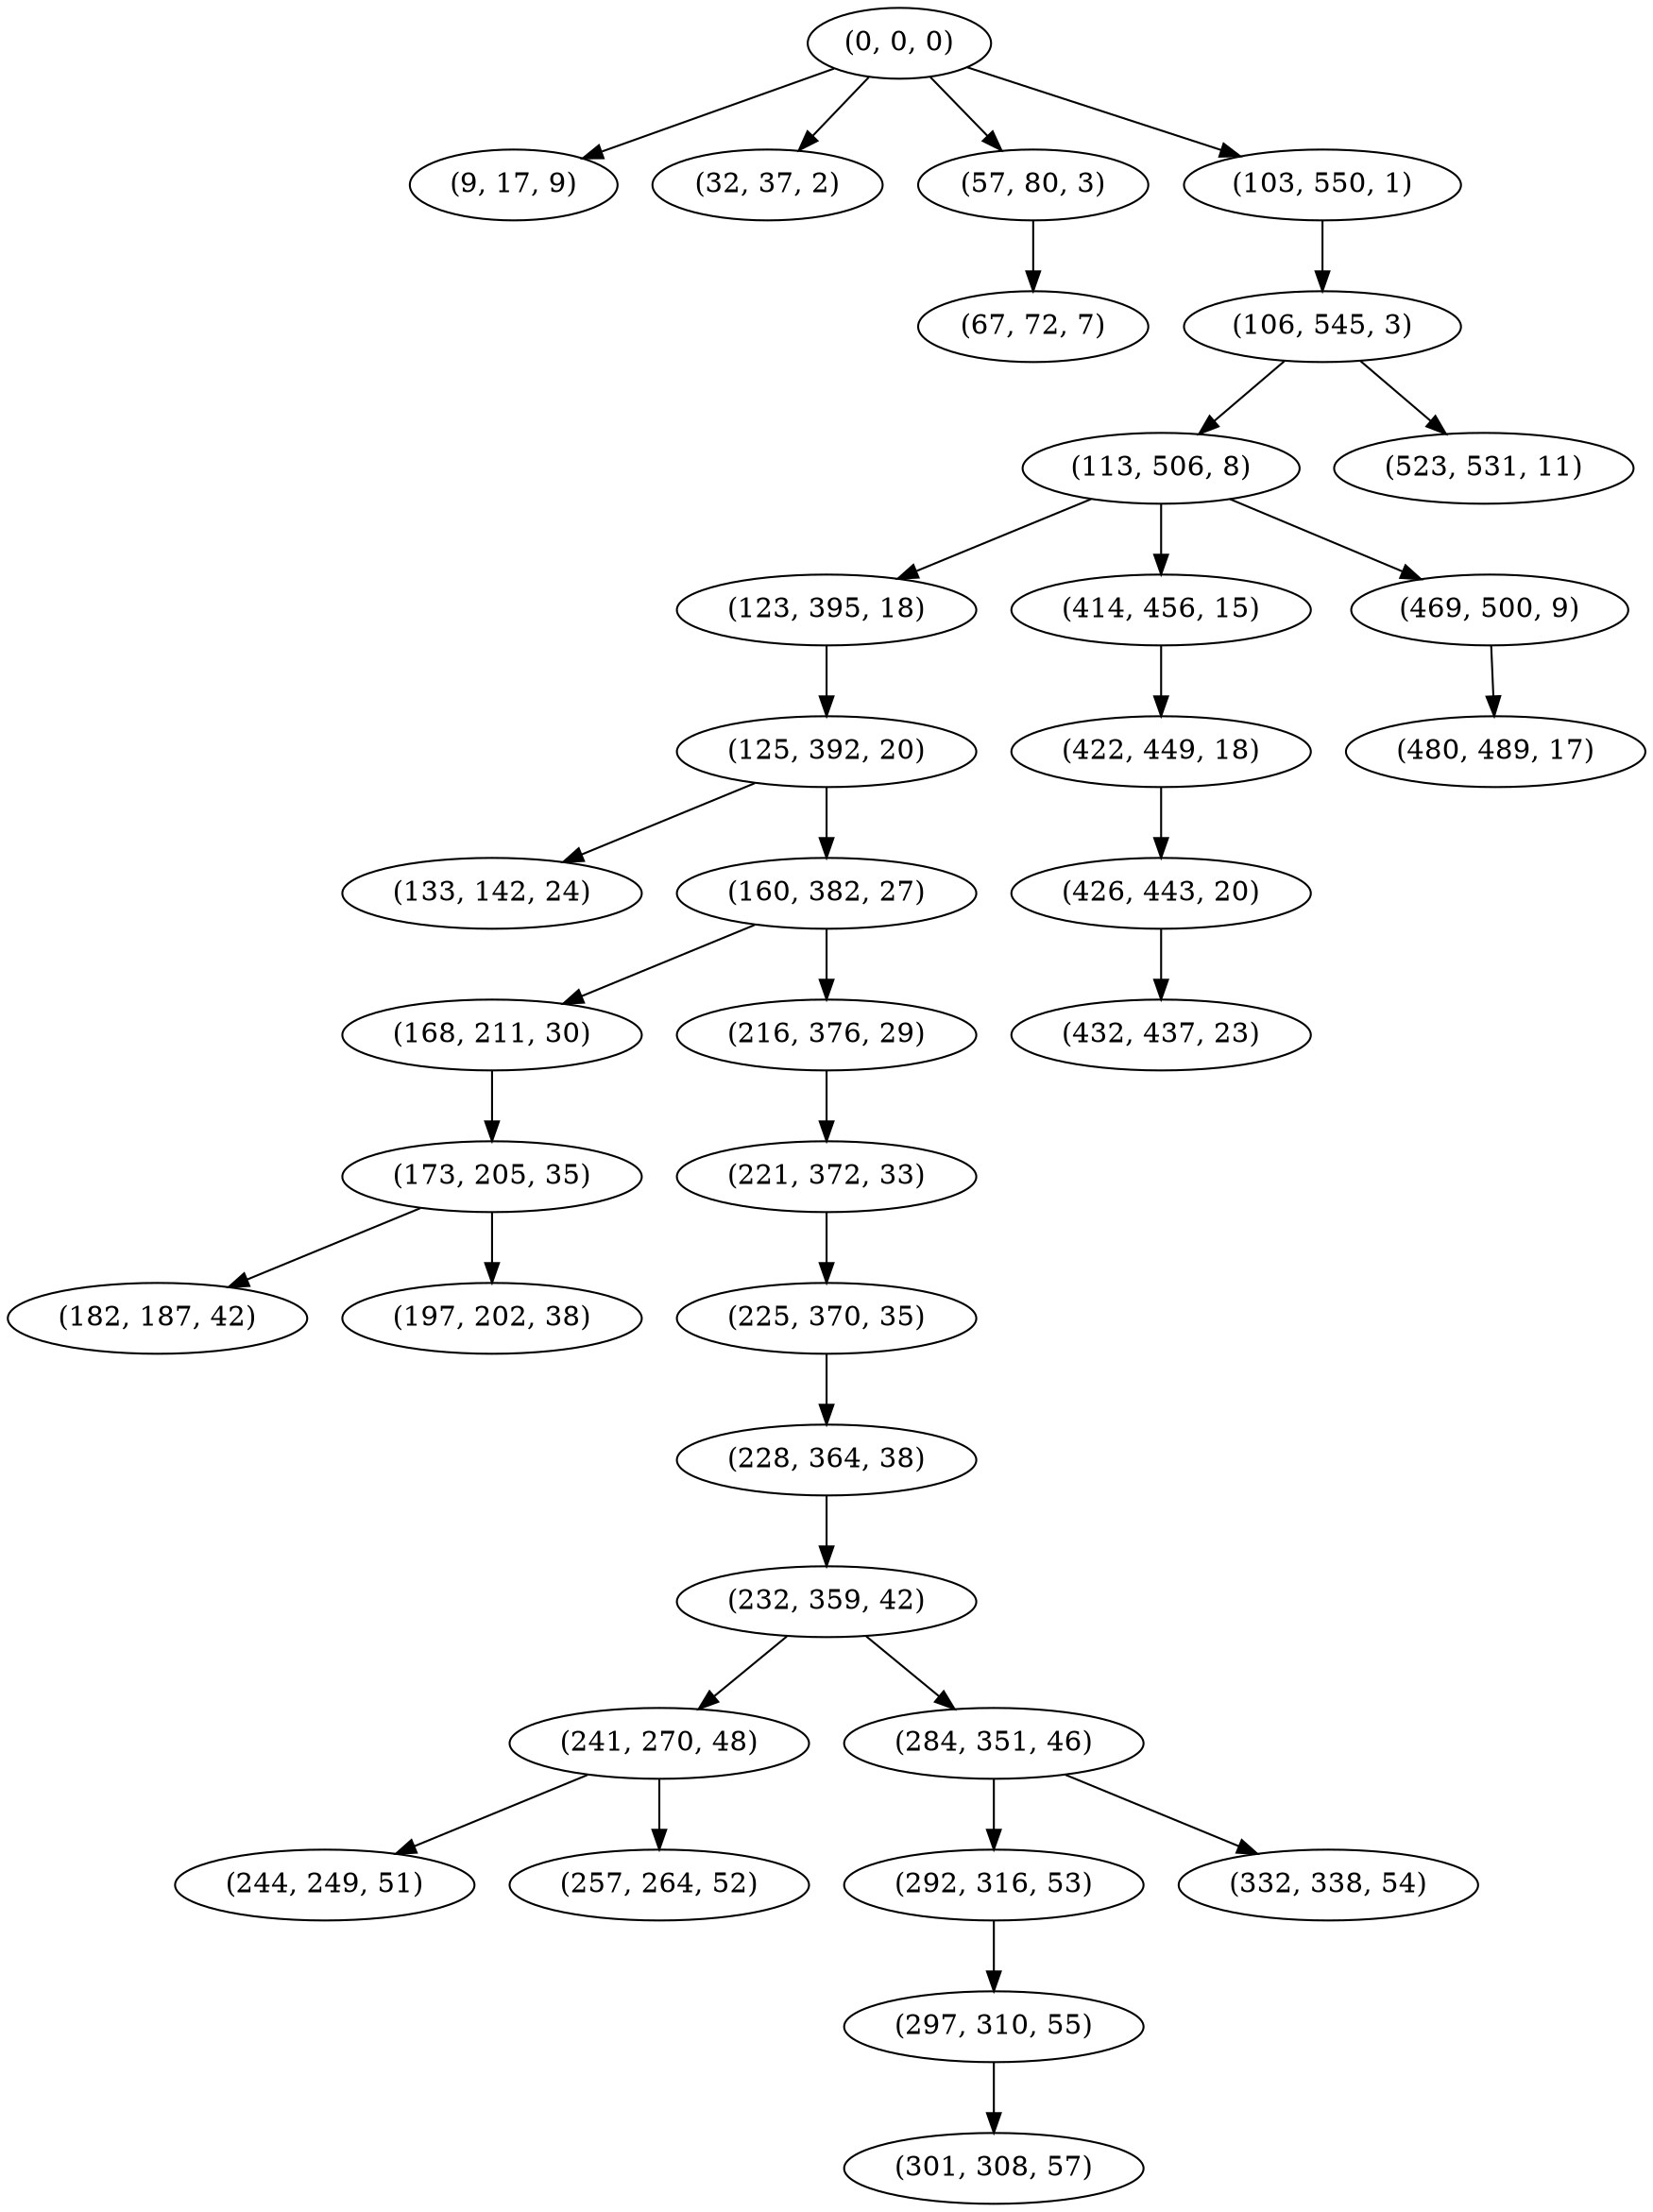 digraph tree {
    "(0, 0, 0)";
    "(9, 17, 9)";
    "(32, 37, 2)";
    "(57, 80, 3)";
    "(67, 72, 7)";
    "(103, 550, 1)";
    "(106, 545, 3)";
    "(113, 506, 8)";
    "(123, 395, 18)";
    "(125, 392, 20)";
    "(133, 142, 24)";
    "(160, 382, 27)";
    "(168, 211, 30)";
    "(173, 205, 35)";
    "(182, 187, 42)";
    "(197, 202, 38)";
    "(216, 376, 29)";
    "(221, 372, 33)";
    "(225, 370, 35)";
    "(228, 364, 38)";
    "(232, 359, 42)";
    "(241, 270, 48)";
    "(244, 249, 51)";
    "(257, 264, 52)";
    "(284, 351, 46)";
    "(292, 316, 53)";
    "(297, 310, 55)";
    "(301, 308, 57)";
    "(332, 338, 54)";
    "(414, 456, 15)";
    "(422, 449, 18)";
    "(426, 443, 20)";
    "(432, 437, 23)";
    "(469, 500, 9)";
    "(480, 489, 17)";
    "(523, 531, 11)";
    "(0, 0, 0)" -> "(9, 17, 9)";
    "(0, 0, 0)" -> "(32, 37, 2)";
    "(0, 0, 0)" -> "(57, 80, 3)";
    "(0, 0, 0)" -> "(103, 550, 1)";
    "(57, 80, 3)" -> "(67, 72, 7)";
    "(103, 550, 1)" -> "(106, 545, 3)";
    "(106, 545, 3)" -> "(113, 506, 8)";
    "(106, 545, 3)" -> "(523, 531, 11)";
    "(113, 506, 8)" -> "(123, 395, 18)";
    "(113, 506, 8)" -> "(414, 456, 15)";
    "(113, 506, 8)" -> "(469, 500, 9)";
    "(123, 395, 18)" -> "(125, 392, 20)";
    "(125, 392, 20)" -> "(133, 142, 24)";
    "(125, 392, 20)" -> "(160, 382, 27)";
    "(160, 382, 27)" -> "(168, 211, 30)";
    "(160, 382, 27)" -> "(216, 376, 29)";
    "(168, 211, 30)" -> "(173, 205, 35)";
    "(173, 205, 35)" -> "(182, 187, 42)";
    "(173, 205, 35)" -> "(197, 202, 38)";
    "(216, 376, 29)" -> "(221, 372, 33)";
    "(221, 372, 33)" -> "(225, 370, 35)";
    "(225, 370, 35)" -> "(228, 364, 38)";
    "(228, 364, 38)" -> "(232, 359, 42)";
    "(232, 359, 42)" -> "(241, 270, 48)";
    "(232, 359, 42)" -> "(284, 351, 46)";
    "(241, 270, 48)" -> "(244, 249, 51)";
    "(241, 270, 48)" -> "(257, 264, 52)";
    "(284, 351, 46)" -> "(292, 316, 53)";
    "(284, 351, 46)" -> "(332, 338, 54)";
    "(292, 316, 53)" -> "(297, 310, 55)";
    "(297, 310, 55)" -> "(301, 308, 57)";
    "(414, 456, 15)" -> "(422, 449, 18)";
    "(422, 449, 18)" -> "(426, 443, 20)";
    "(426, 443, 20)" -> "(432, 437, 23)";
    "(469, 500, 9)" -> "(480, 489, 17)";
}
